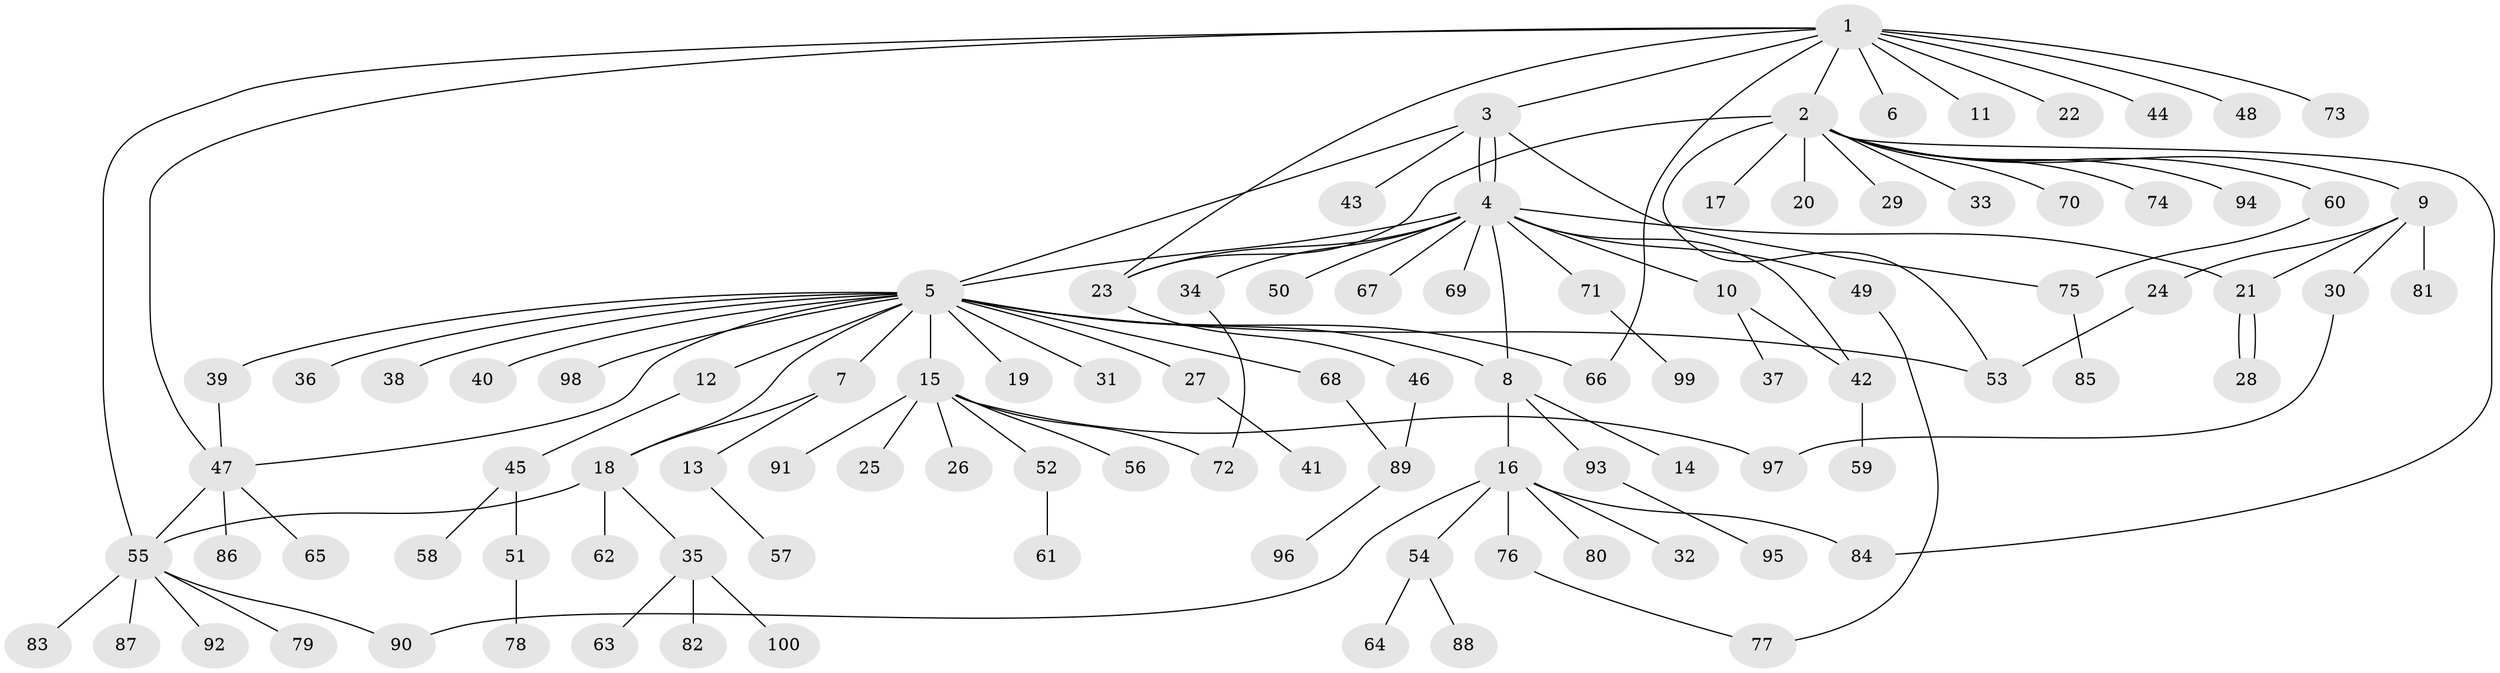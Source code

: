 // coarse degree distribution, {12: 0.016666666666666666, 11: 0.016666666666666666, 6: 0.016666666666666666, 14: 0.016666666666666666, 18: 0.016666666666666666, 1: 0.5833333333333334, 3: 0.06666666666666667, 5: 0.06666666666666667, 2: 0.16666666666666666, 8: 0.016666666666666666, 4: 0.016666666666666666}
// Generated by graph-tools (version 1.1) at 2025/18/03/04/25 18:18:20]
// undirected, 100 vertices, 122 edges
graph export_dot {
graph [start="1"]
  node [color=gray90,style=filled];
  1;
  2;
  3;
  4;
  5;
  6;
  7;
  8;
  9;
  10;
  11;
  12;
  13;
  14;
  15;
  16;
  17;
  18;
  19;
  20;
  21;
  22;
  23;
  24;
  25;
  26;
  27;
  28;
  29;
  30;
  31;
  32;
  33;
  34;
  35;
  36;
  37;
  38;
  39;
  40;
  41;
  42;
  43;
  44;
  45;
  46;
  47;
  48;
  49;
  50;
  51;
  52;
  53;
  54;
  55;
  56;
  57;
  58;
  59;
  60;
  61;
  62;
  63;
  64;
  65;
  66;
  67;
  68;
  69;
  70;
  71;
  72;
  73;
  74;
  75;
  76;
  77;
  78;
  79;
  80;
  81;
  82;
  83;
  84;
  85;
  86;
  87;
  88;
  89;
  90;
  91;
  92;
  93;
  94;
  95;
  96;
  97;
  98;
  99;
  100;
  1 -- 2;
  1 -- 3;
  1 -- 6;
  1 -- 11;
  1 -- 22;
  1 -- 23;
  1 -- 44;
  1 -- 47;
  1 -- 48;
  1 -- 55;
  1 -- 66;
  1 -- 73;
  2 -- 9;
  2 -- 17;
  2 -- 20;
  2 -- 23;
  2 -- 29;
  2 -- 33;
  2 -- 53;
  2 -- 60;
  2 -- 70;
  2 -- 74;
  2 -- 84;
  2 -- 94;
  3 -- 4;
  3 -- 4;
  3 -- 5;
  3 -- 43;
  3 -- 75;
  4 -- 5;
  4 -- 8;
  4 -- 10;
  4 -- 21;
  4 -- 23;
  4 -- 34;
  4 -- 42;
  4 -- 49;
  4 -- 50;
  4 -- 67;
  4 -- 69;
  4 -- 71;
  5 -- 7;
  5 -- 8;
  5 -- 12;
  5 -- 15;
  5 -- 18;
  5 -- 19;
  5 -- 27;
  5 -- 31;
  5 -- 36;
  5 -- 38;
  5 -- 39;
  5 -- 40;
  5 -- 47;
  5 -- 53;
  5 -- 66;
  5 -- 68;
  5 -- 98;
  7 -- 13;
  7 -- 18;
  8 -- 14;
  8 -- 16;
  8 -- 93;
  9 -- 21;
  9 -- 24;
  9 -- 30;
  9 -- 81;
  10 -- 37;
  10 -- 42;
  12 -- 45;
  13 -- 57;
  15 -- 25;
  15 -- 26;
  15 -- 52;
  15 -- 56;
  15 -- 72;
  15 -- 91;
  15 -- 97;
  16 -- 32;
  16 -- 54;
  16 -- 76;
  16 -- 80;
  16 -- 84;
  16 -- 90;
  18 -- 35;
  18 -- 55;
  18 -- 62;
  21 -- 28;
  21 -- 28;
  23 -- 46;
  24 -- 53;
  27 -- 41;
  30 -- 97;
  34 -- 72;
  35 -- 63;
  35 -- 82;
  35 -- 100;
  39 -- 47;
  42 -- 59;
  45 -- 51;
  45 -- 58;
  46 -- 89;
  47 -- 55;
  47 -- 65;
  47 -- 86;
  49 -- 77;
  51 -- 78;
  52 -- 61;
  54 -- 64;
  54 -- 88;
  55 -- 79;
  55 -- 83;
  55 -- 87;
  55 -- 90;
  55 -- 92;
  60 -- 75;
  68 -- 89;
  71 -- 99;
  75 -- 85;
  76 -- 77;
  89 -- 96;
  93 -- 95;
}
